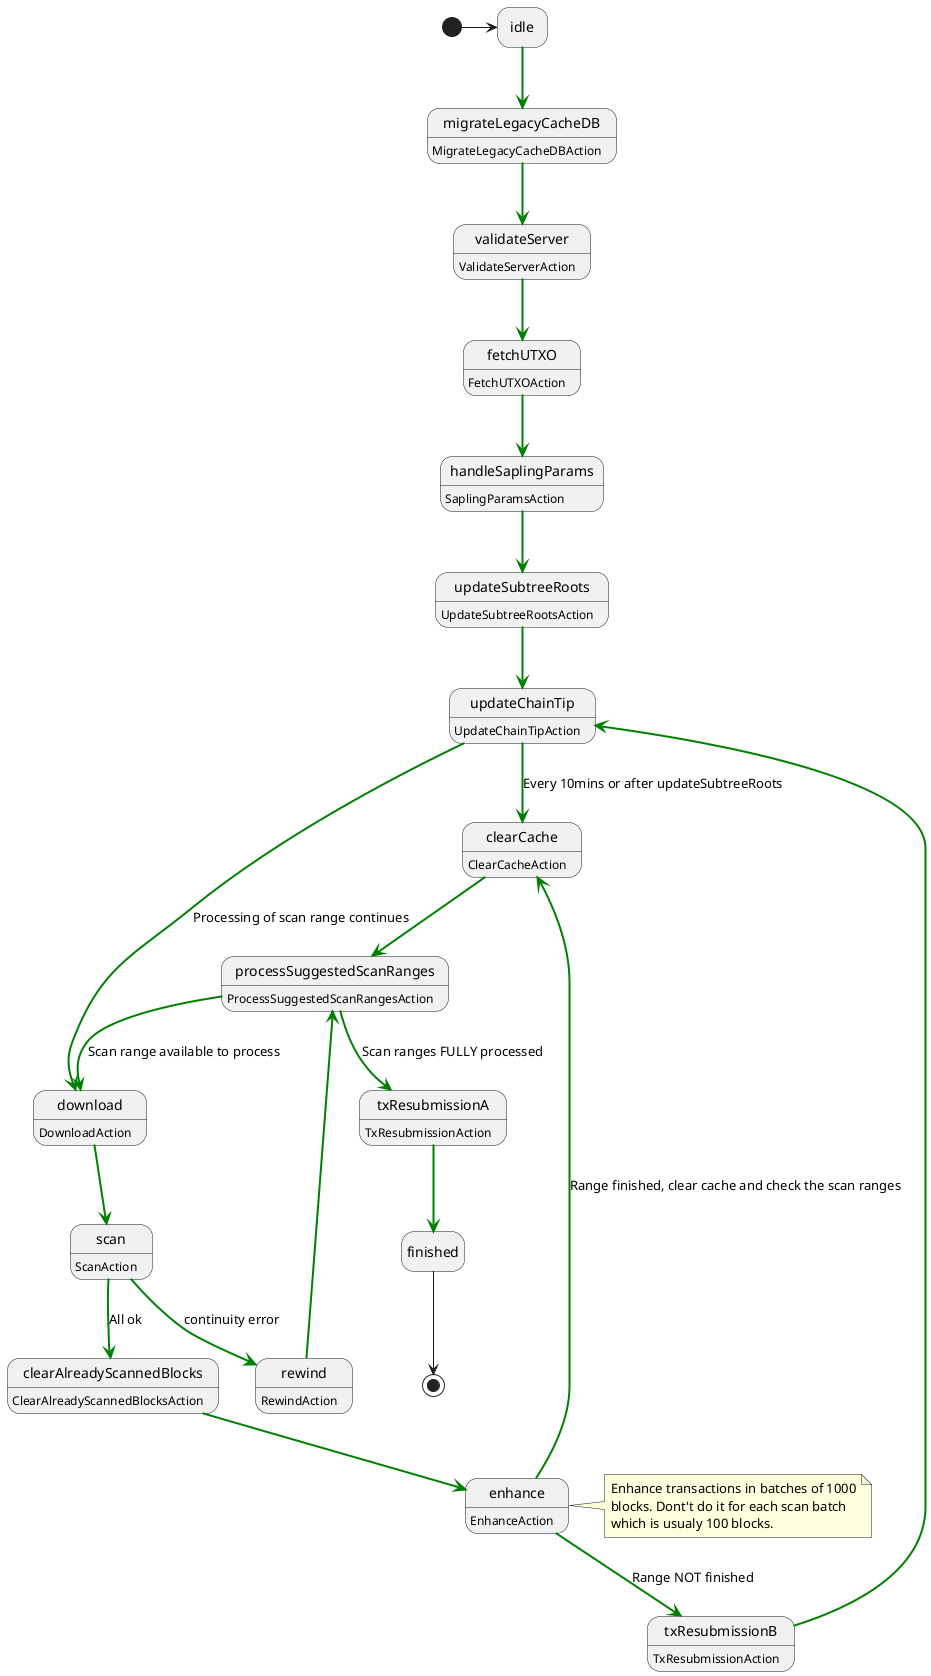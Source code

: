 @startuml
hide empty description

[*] -> idle

idle -[#green,bold]-> migrateLegacyCacheDB

migrateLegacyCacheDB : MigrateLegacyCacheDBAction
migrateLegacyCacheDB -[#green,bold]-> validateServer

validateServer : ValidateServerAction
validateServer -[#green,bold]-> fetchUTXO

fetchUTXO : FetchUTXOAction
fetchUTXO -[#green,bold]-> handleSaplingParams

handleSaplingParams : SaplingParamsAction
handleSaplingParams -[#green,bold]-> updateSubtreeRoots

updateSubtreeRoots : UpdateSubtreeRootsAction
updateSubtreeRoots -[#green,bold]-> updateChainTip

updateChainTip : UpdateChainTipAction
updateChainTip -[#green,bold]-> clearCache : Every 10mins or after updateSubtreeRoots
updateChainTip -[#green,bold]-> download : Processing of scan range continues

processSuggestedScanRanges : ProcessSuggestedScanRangesAction
processSuggestedScanRanges -[#green,bold]-> download : Scan range available to process
processSuggestedScanRanges -[#green,bold]-> txResubmissionA : Scan ranges FULLY processed

txResubmissionA : TxResubmissionAction
txResubmissionA -[#green,bold]-> finished

txResubmissionB : TxResubmissionAction
txResubmissionB -[#green,bold]-> updateChainTip

download : DownloadAction
download -[#green,bold]-> scan

scan : ScanAction
scan -[#green,bold]-> clearAlreadyScannedBlocks : All ok
scan -[#green,bold]-> rewind : continuity error

rewind : RewindAction
rewind -[#green,bold]-> processSuggestedScanRanges

clearAlreadyScannedBlocks : ClearAlreadyScannedBlocksAction
clearAlreadyScannedBlocks -[#green,bold]-> enhance

enhance : EnhanceAction
enhance -[#green,bold]-> txResubmissionB : Range NOT finished
enhance -[#green,bold]-> clearCache : Range finished, clear cache and check the scan ranges

note right of enhance
    Enhance transactions in batches of 1000
    blocks. Dont't do it for each scan batch
    which is usualy 100 blocks.
end note

clearCache : ClearCacheAction
clearCache -[#green,bold]-> processSuggestedScanRanges

finished --> [*]
@enduml
